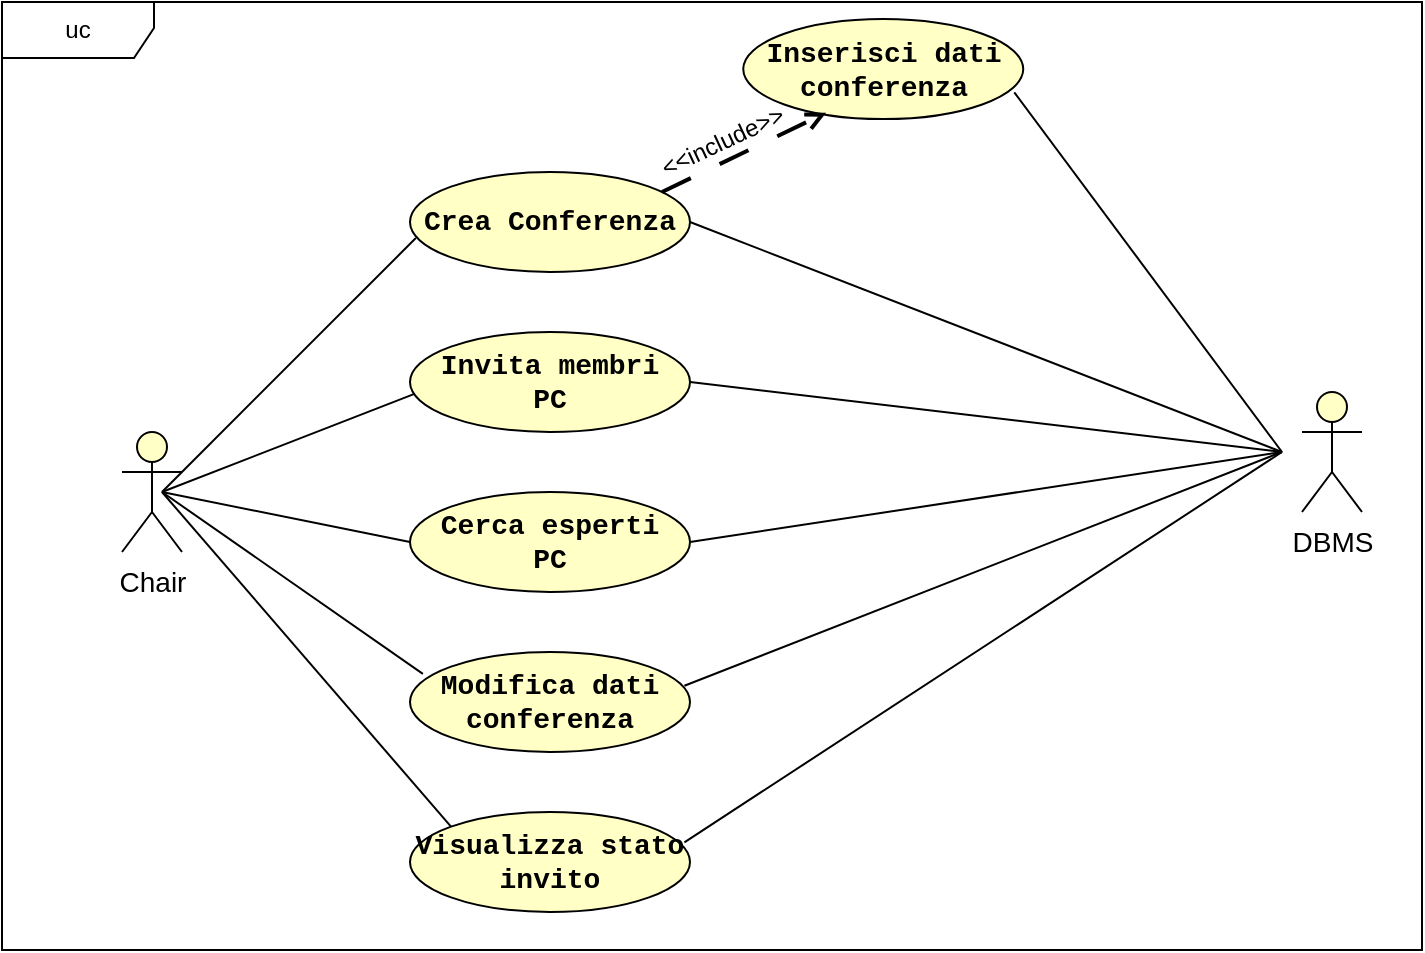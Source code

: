 <mxfile version="27.0.3">
  <diagram name="Pagina-1" id="kpaGEh9nXqvZMZwJ1vCg">
    <mxGraphModel dx="946" dy="575" grid="0" gridSize="10" guides="1" tooltips="1" connect="1" arrows="1" fold="1" page="1" pageScale="1" pageWidth="827" pageHeight="1169" math="0" shadow="0">
      <root>
        <mxCell id="0" />
        <mxCell id="1" parent="0" />
        <mxCell id="63nMXdjKHjXVxSIOHGQp-1" value="&lt;font style=&quot;color: light-dark(rgb(0, 0, 0), rgb(0, 0, 0)); font-size: 14px;&quot;&gt;Chair&lt;/font&gt;" style="shape=umlActor;verticalLabelPosition=bottom;verticalAlign=top;html=1;outlineConnect=0;strokeColor=light-dark(#000000,#000000);fillColor=light-dark(#FFFFC6,#FDF89C);" vertex="1" parent="1">
          <mxGeometry x="130" y="260" width="30" height="60" as="geometry" />
        </mxCell>
        <mxCell id="63nMXdjKHjXVxSIOHGQp-2" value="&lt;font face=&quot;Courier New&quot; color=&quot;#000000&quot;&gt;&lt;span style=&quot;caret-color: rgb(0, 0, 0); font-size: 14px;&quot;&gt;&lt;b&gt;Crea Conferenza&lt;/b&gt;&lt;/span&gt;&lt;/font&gt;" style="ellipse;whiteSpace=wrap;html=1;fillColor=light-dark(#FFFFC6,#FDF89C);strokeColor=light-dark(#000000,#000000);gradientColor=none;" vertex="1" parent="1">
          <mxGeometry x="274" y="130" width="140" height="50" as="geometry" />
        </mxCell>
        <mxCell id="63nMXdjKHjXVxSIOHGQp-5" value="&lt;font face=&quot;Courier New&quot; color=&quot;#000000&quot;&gt;&lt;span style=&quot;caret-color: rgb(0, 0, 0); font-size: 14px;&quot;&gt;&lt;b&gt;Inserisci dati conferenza&lt;/b&gt;&lt;/span&gt;&lt;/font&gt;" style="ellipse;whiteSpace=wrap;html=1;fillColor=light-dark(#FFFFC6,#FDF89C);strokeColor=light-dark(#000000,#000000);gradientColor=none;" vertex="1" parent="1">
          <mxGeometry x="440.62" y="53.55" width="140" height="50" as="geometry" />
        </mxCell>
        <mxCell id="63nMXdjKHjXVxSIOHGQp-6" value="&lt;font face=&quot;Courier New&quot; color=&quot;#000000&quot;&gt;&lt;span style=&quot;caret-color: rgb(0, 0, 0); font-size: 14px;&quot;&gt;&lt;b&gt;Invita membri&lt;/b&gt;&lt;/span&gt;&lt;/font&gt;&lt;div&gt;&lt;font face=&quot;Courier New&quot; color=&quot;#000000&quot;&gt;&lt;span style=&quot;caret-color: rgb(0, 0, 0); font-size: 14px;&quot;&gt;&lt;b&gt;PC&lt;/b&gt;&lt;/span&gt;&lt;/font&gt;&lt;/div&gt;" style="ellipse;whiteSpace=wrap;html=1;fillColor=light-dark(#FFFFC6,#FDF89C);strokeColor=light-dark(#000000,#000000);gradientColor=none;" vertex="1" parent="1">
          <mxGeometry x="274" y="210" width="140" height="50" as="geometry" />
        </mxCell>
        <mxCell id="63nMXdjKHjXVxSIOHGQp-7" value="&lt;font face=&quot;Courier New&quot; color=&quot;#000000&quot;&gt;&lt;span style=&quot;caret-color: rgb(0, 0, 0); font-size: 14px;&quot;&gt;&lt;b&gt;Cerca esperti&lt;/b&gt;&lt;/span&gt;&lt;/font&gt;&lt;div&gt;&lt;font face=&quot;Courier New&quot; color=&quot;#000000&quot;&gt;&lt;span style=&quot;caret-color: rgb(0, 0, 0); font-size: 14px;&quot;&gt;&lt;b&gt;PC&lt;/b&gt;&lt;/span&gt;&lt;/font&gt;&lt;/div&gt;" style="ellipse;whiteSpace=wrap;html=1;fillColor=light-dark(#FFFFC6,#FDF89C);strokeColor=light-dark(#000000,#000000);gradientColor=none;" vertex="1" parent="1">
          <mxGeometry x="274" y="290" width="140" height="50" as="geometry" />
        </mxCell>
        <mxCell id="63nMXdjKHjXVxSIOHGQp-8" value="&lt;font face=&quot;Courier New&quot; color=&quot;#000000&quot;&gt;&lt;span style=&quot;caret-color: rgb(0, 0, 0); font-size: 14px;&quot;&gt;&lt;b&gt;Modifica dati&lt;/b&gt;&lt;/span&gt;&lt;/font&gt;&lt;div&gt;&lt;font face=&quot;Courier New&quot; color=&quot;#000000&quot;&gt;&lt;span style=&quot;caret-color: rgb(0, 0, 0); font-size: 14px;&quot;&gt;&lt;b&gt;conferenza&lt;/b&gt;&lt;/span&gt;&lt;/font&gt;&lt;/div&gt;" style="ellipse;whiteSpace=wrap;html=1;fillColor=light-dark(#FFFFC6,#FDF89C);strokeColor=light-dark(#000000,#000000);gradientColor=none;" vertex="1" parent="1">
          <mxGeometry x="274" y="370" width="140" height="50" as="geometry" />
        </mxCell>
        <mxCell id="63nMXdjKHjXVxSIOHGQp-9" value="&lt;font face=&quot;Courier New&quot; color=&quot;#000000&quot;&gt;&lt;span style=&quot;caret-color: rgb(0, 0, 0); font-size: 14px;&quot;&gt;&lt;b&gt;Visualizza stato invito&lt;/b&gt;&lt;/span&gt;&lt;/font&gt;" style="ellipse;whiteSpace=wrap;html=1;fillColor=light-dark(#FFFFC6,#FDF89C);strokeColor=light-dark(#000000,#000000);gradientColor=none;" vertex="1" parent="1">
          <mxGeometry x="274" y="450" width="140" height="50" as="geometry" />
        </mxCell>
        <mxCell id="63nMXdjKHjXVxSIOHGQp-10" style="rounded=0;orthogonalLoop=1;jettySize=auto;html=1;strokeColor=light-dark(#000000,#000000);endArrow=none;startFill=0;entryX=0.021;entryY=0.66;entryDx=0;entryDy=0;entryPerimeter=0;" edge="1" parent="1" target="63nMXdjKHjXVxSIOHGQp-2">
          <mxGeometry relative="1" as="geometry">
            <mxPoint x="150" y="290" as="sourcePoint" />
            <mxPoint x="338" y="250" as="targetPoint" />
          </mxGeometry>
        </mxCell>
        <mxCell id="63nMXdjKHjXVxSIOHGQp-11" style="rounded=0;orthogonalLoop=1;jettySize=auto;html=1;strokeColor=light-dark(#000000,#000000);endArrow=none;startFill=0;entryX=0.016;entryY=0.619;entryDx=0;entryDy=0;entryPerimeter=0;" edge="1" parent="1" target="63nMXdjKHjXVxSIOHGQp-6">
          <mxGeometry relative="1" as="geometry">
            <mxPoint x="150" y="290" as="sourcePoint" />
            <mxPoint x="348" y="260" as="targetPoint" />
          </mxGeometry>
        </mxCell>
        <mxCell id="63nMXdjKHjXVxSIOHGQp-12" style="rounded=0;orthogonalLoop=1;jettySize=auto;html=1;strokeColor=light-dark(#000000,#000000);endArrow=none;startFill=0;entryX=0;entryY=0.5;entryDx=0;entryDy=0;" edge="1" parent="1" target="63nMXdjKHjXVxSIOHGQp-7">
          <mxGeometry relative="1" as="geometry">
            <mxPoint x="150" y="290" as="sourcePoint" />
            <mxPoint x="338" y="290" as="targetPoint" />
          </mxGeometry>
        </mxCell>
        <mxCell id="63nMXdjKHjXVxSIOHGQp-14" style="rounded=0;orthogonalLoop=1;jettySize=auto;html=1;strokeColor=light-dark(#000000,#000000);endArrow=none;startFill=0;entryX=0.046;entryY=0.219;entryDx=0;entryDy=0;entryPerimeter=0;" edge="1" parent="1" target="63nMXdjKHjXVxSIOHGQp-8">
          <mxGeometry relative="1" as="geometry">
            <mxPoint x="150" y="290" as="sourcePoint" />
            <mxPoint x="348" y="300" as="targetPoint" />
          </mxGeometry>
        </mxCell>
        <mxCell id="63nMXdjKHjXVxSIOHGQp-15" style="rounded=0;orthogonalLoop=1;jettySize=auto;html=1;strokeColor=light-dark(#000000,#000000);endArrow=none;startFill=0;entryX=0;entryY=0;entryDx=0;entryDy=0;" edge="1" parent="1" target="63nMXdjKHjXVxSIOHGQp-9">
          <mxGeometry relative="1" as="geometry">
            <mxPoint x="150" y="290" as="sourcePoint" />
            <mxPoint x="358" y="310" as="targetPoint" />
          </mxGeometry>
        </mxCell>
        <mxCell id="63nMXdjKHjXVxSIOHGQp-16" value="" style="endArrow=open;dashed=1;html=1;dashPattern=8 8;strokeWidth=2;rounded=0;strokeColor=light-dark(#000000,#000000);endFill=0;entryX=0.296;entryY=0.936;entryDx=0;entryDy=0;entryPerimeter=0;exitX=0.9;exitY=0.2;exitDx=0;exitDy=0;exitPerimeter=0;fontFamily=Times New Roman;" edge="1" parent="1" source="63nMXdjKHjXVxSIOHGQp-2" target="63nMXdjKHjXVxSIOHGQp-5">
          <mxGeometry width="50" height="50" relative="1" as="geometry">
            <mxPoint x="440.0" y="130.0" as="sourcePoint" />
            <mxPoint x="430.62" y="183.55" as="targetPoint" />
            <Array as="points" />
          </mxGeometry>
        </mxCell>
        <mxCell id="63nMXdjKHjXVxSIOHGQp-18" value="&amp;lt;&amp;lt;include&amp;gt;&amp;gt;" style="text;html=1;align=center;verticalAlign=middle;resizable=0;points=[];autosize=1;strokeColor=none;fillColor=none;rotation=-25;" vertex="1" parent="1">
          <mxGeometry x="385" y="100" width="90" height="30" as="geometry" />
        </mxCell>
        <mxCell id="63nMXdjKHjXVxSIOHGQp-19" value="&lt;font style=&quot;color: light-dark(rgb(0, 0, 0), rgb(0, 0, 0)); font-size: 14px;&quot;&gt;DBMS&lt;/font&gt;" style="shape=umlActor;verticalLabelPosition=bottom;verticalAlign=top;html=1;outlineConnect=0;strokeColor=light-dark(#000000,#000000);fillColor=light-dark(#FFFFC6,#FDF89C);" vertex="1" parent="1">
          <mxGeometry x="720" y="240" width="30" height="60" as="geometry" />
        </mxCell>
        <mxCell id="63nMXdjKHjXVxSIOHGQp-20" style="rounded=0;orthogonalLoop=1;jettySize=auto;html=1;strokeColor=light-dark(#000000,#000000);endArrow=none;startFill=0;entryX=0.968;entryY=0.732;entryDx=0;entryDy=0;entryPerimeter=0;" edge="1" parent="1" target="63nMXdjKHjXVxSIOHGQp-5">
          <mxGeometry relative="1" as="geometry">
            <mxPoint x="710" y="270" as="sourcePoint" />
            <mxPoint x="637" y="163" as="targetPoint" />
          </mxGeometry>
        </mxCell>
        <mxCell id="63nMXdjKHjXVxSIOHGQp-21" style="rounded=0;orthogonalLoop=1;jettySize=auto;html=1;strokeColor=light-dark(#000000,#000000);endArrow=none;startFill=0;entryX=1;entryY=0.5;entryDx=0;entryDy=0;" edge="1" parent="1" target="63nMXdjKHjXVxSIOHGQp-6">
          <mxGeometry relative="1" as="geometry">
            <mxPoint x="710" y="270" as="sourcePoint" />
            <mxPoint x="560" y="120" as="targetPoint" />
          </mxGeometry>
        </mxCell>
        <mxCell id="63nMXdjKHjXVxSIOHGQp-22" style="rounded=0;orthogonalLoop=1;jettySize=auto;html=1;strokeColor=light-dark(#000000,#000000);endArrow=none;startFill=0;entryX=1;entryY=0.5;entryDx=0;entryDy=0;" edge="1" parent="1" target="63nMXdjKHjXVxSIOHGQp-2">
          <mxGeometry relative="1" as="geometry">
            <mxPoint x="710" y="270" as="sourcePoint" />
            <mxPoint x="500" y="250" as="targetPoint" />
          </mxGeometry>
        </mxCell>
        <mxCell id="63nMXdjKHjXVxSIOHGQp-23" style="rounded=0;orthogonalLoop=1;jettySize=auto;html=1;strokeColor=light-dark(#000000,#000000);endArrow=none;startFill=0;entryX=1;entryY=0.5;entryDx=0;entryDy=0;" edge="1" parent="1" target="63nMXdjKHjXVxSIOHGQp-7">
          <mxGeometry relative="1" as="geometry">
            <mxPoint x="710" y="270" as="sourcePoint" />
            <mxPoint x="500" y="270" as="targetPoint" />
          </mxGeometry>
        </mxCell>
        <mxCell id="63nMXdjKHjXVxSIOHGQp-24" style="rounded=0;orthogonalLoop=1;jettySize=auto;html=1;strokeColor=light-dark(#000000,#000000);endArrow=none;startFill=0;entryX=0.98;entryY=0.337;entryDx=0;entryDy=0;entryPerimeter=0;" edge="1" parent="1" target="63nMXdjKHjXVxSIOHGQp-8">
          <mxGeometry relative="1" as="geometry">
            <mxPoint x="710" y="270" as="sourcePoint" />
            <mxPoint x="460" y="305" as="targetPoint" />
          </mxGeometry>
        </mxCell>
        <mxCell id="63nMXdjKHjXVxSIOHGQp-25" style="rounded=0;orthogonalLoop=1;jettySize=auto;html=1;strokeColor=light-dark(#000000,#000000);endArrow=none;startFill=0;entryX=0.98;entryY=0.303;entryDx=0;entryDy=0;entryPerimeter=0;" edge="1" parent="1" target="63nMXdjKHjXVxSIOHGQp-9">
          <mxGeometry relative="1" as="geometry">
            <mxPoint x="710" y="270" as="sourcePoint" />
            <mxPoint x="490" y="330" as="targetPoint" />
          </mxGeometry>
        </mxCell>
        <mxCell id="63nMXdjKHjXVxSIOHGQp-27" value="uc" style="shape=umlFrame;whiteSpace=wrap;html=1;pointerEvents=0;strokeColor=light-dark(#000000,#000000);width=76;height=28;" vertex="1" parent="1">
          <mxGeometry x="70" y="45" width="710" height="474" as="geometry" />
        </mxCell>
      </root>
    </mxGraphModel>
  </diagram>
</mxfile>

